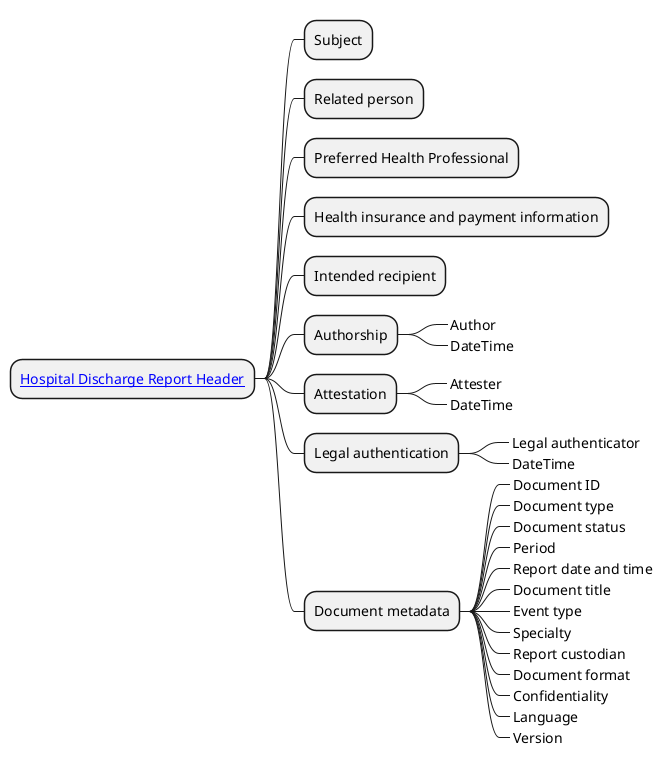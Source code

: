 @startmindmap
skinparam topurl StructureDefinition-
* [[EHDSHospitalDischargeReportHeader.html Hospital Discharge Report Header]]
** Subject
** Related person
** Preferred Health Professional
** Health insurance and payment information
** Intended recipient
** Authorship
***_ Author
***_ DateTime
** Attestation
***_ Attester
***_ DateTime
** Legal authentication
***_ Legal authenticator
***_ DateTime
** Document metadata
***_ Document ID
***_ Document type
***_ Document status
***_ Period
***_ Report date and time
***_ Document title
***_ Event type
***_ Specialty
***_ Report custodian
***_ Document format
***_ Confidentiality
***_ Language
***_ Version
/' ** Knowledge resources
***_ External reference
***_ Related with
 '/
 @endmindmap